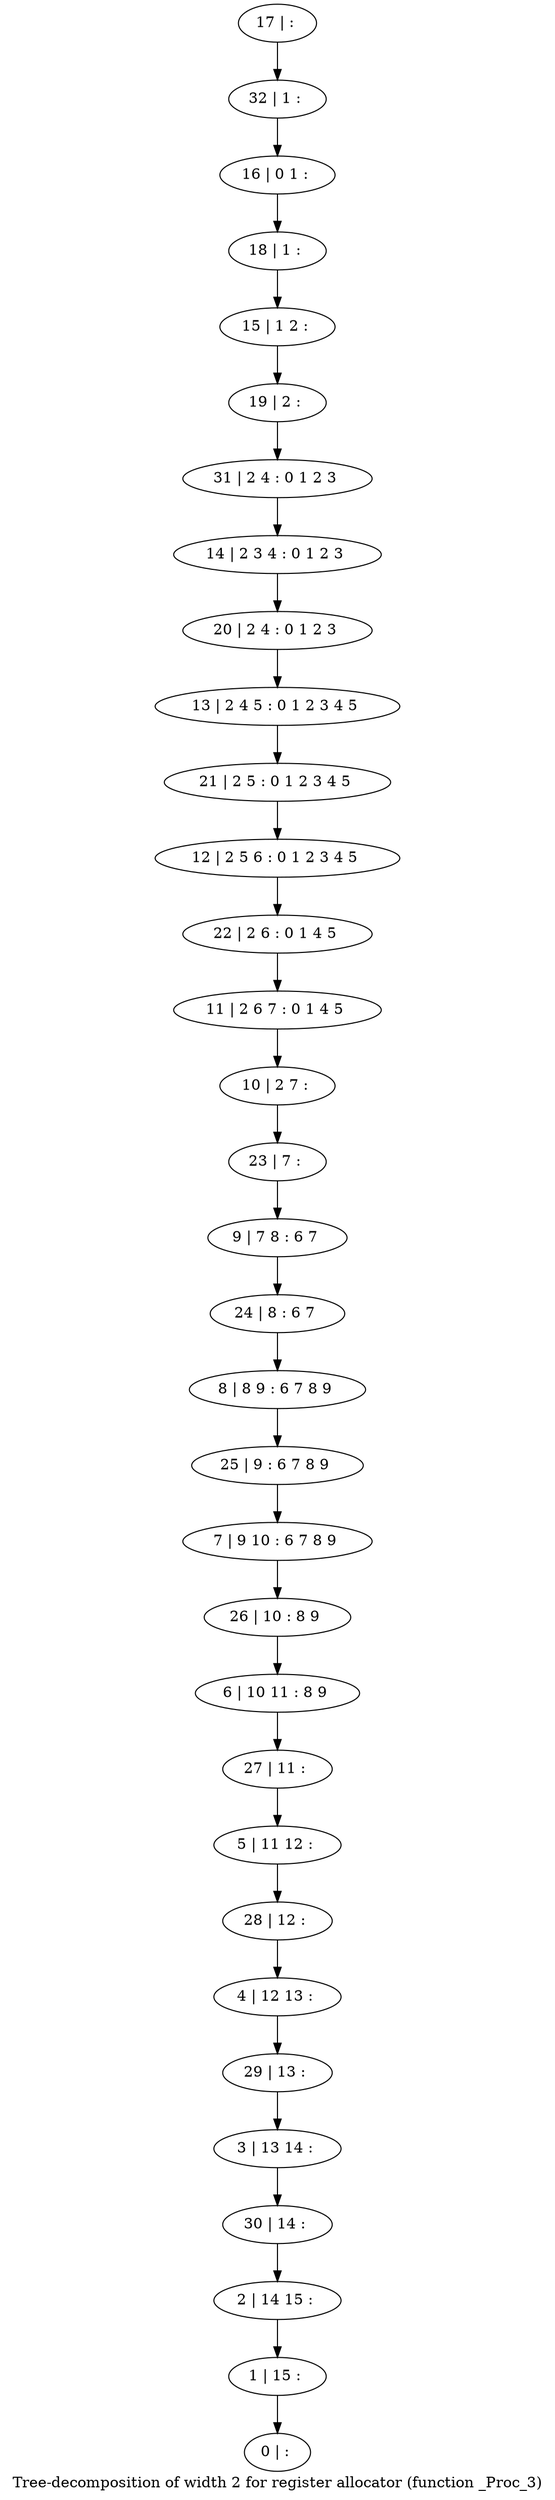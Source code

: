 digraph G {
graph [label="Tree-decomposition of width 2 for register allocator (function _Proc_3)"]
0[label="0 | : "];
1[label="1 | 15 : "];
2[label="2 | 14 15 : "];
3[label="3 | 13 14 : "];
4[label="4 | 12 13 : "];
5[label="5 | 11 12 : "];
6[label="6 | 10 11 : 8 9 "];
7[label="7 | 9 10 : 6 7 8 9 "];
8[label="8 | 8 9 : 6 7 8 9 "];
9[label="9 | 7 8 : 6 7 "];
10[label="10 | 2 7 : "];
11[label="11 | 2 6 7 : 0 1 4 5 "];
12[label="12 | 2 5 6 : 0 1 2 3 4 5 "];
13[label="13 | 2 4 5 : 0 1 2 3 4 5 "];
14[label="14 | 2 3 4 : 0 1 2 3 "];
15[label="15 | 1 2 : "];
16[label="16 | 0 1 : "];
17[label="17 | : "];
18[label="18 | 1 : "];
19[label="19 | 2 : "];
20[label="20 | 2 4 : 0 1 2 3 "];
21[label="21 | 2 5 : 0 1 2 3 4 5 "];
22[label="22 | 2 6 : 0 1 4 5 "];
23[label="23 | 7 : "];
24[label="24 | 8 : 6 7 "];
25[label="25 | 9 : 6 7 8 9 "];
26[label="26 | 10 : 8 9 "];
27[label="27 | 11 : "];
28[label="28 | 12 : "];
29[label="29 | 13 : "];
30[label="30 | 14 : "];
31[label="31 | 2 4 : 0 1 2 3 "];
32[label="32 | 1 : "];
17->32 ;
32->16 ;
16->18 ;
18->15 ;
15->19 ;
19->31 ;
31->14 ;
14->20 ;
20->13 ;
13->21 ;
21->12 ;
12->22 ;
22->11 ;
11->10 ;
10->23 ;
23->9 ;
9->24 ;
24->8 ;
8->25 ;
25->7 ;
7->26 ;
26->6 ;
6->27 ;
27->5 ;
5->28 ;
28->4 ;
4->29 ;
29->3 ;
3->30 ;
30->2 ;
2->1 ;
1->0 ;
}
